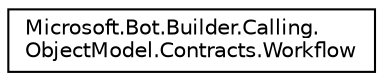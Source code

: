 digraph "Graphical Class Hierarchy"
{
  edge [fontname="Helvetica",fontsize="10",labelfontname="Helvetica",labelfontsize="10"];
  node [fontname="Helvetica",fontsize="10",shape=record];
  rankdir="LR";
  Node1 [label="Microsoft.Bot.Builder.Calling.\lObjectModel.Contracts.Workflow",height=0.2,width=0.4,color="black", fillcolor="white", style="filled",URL="$de/d14/class_microsoft_1_1_bot_1_1_builder_1_1_calling_1_1_object_model_1_1_contracts_1_1_workflow.html",tooltip="This class contains the workflow the customer sent for the OnInComingCall POST or any subsequent POST..."];
}
